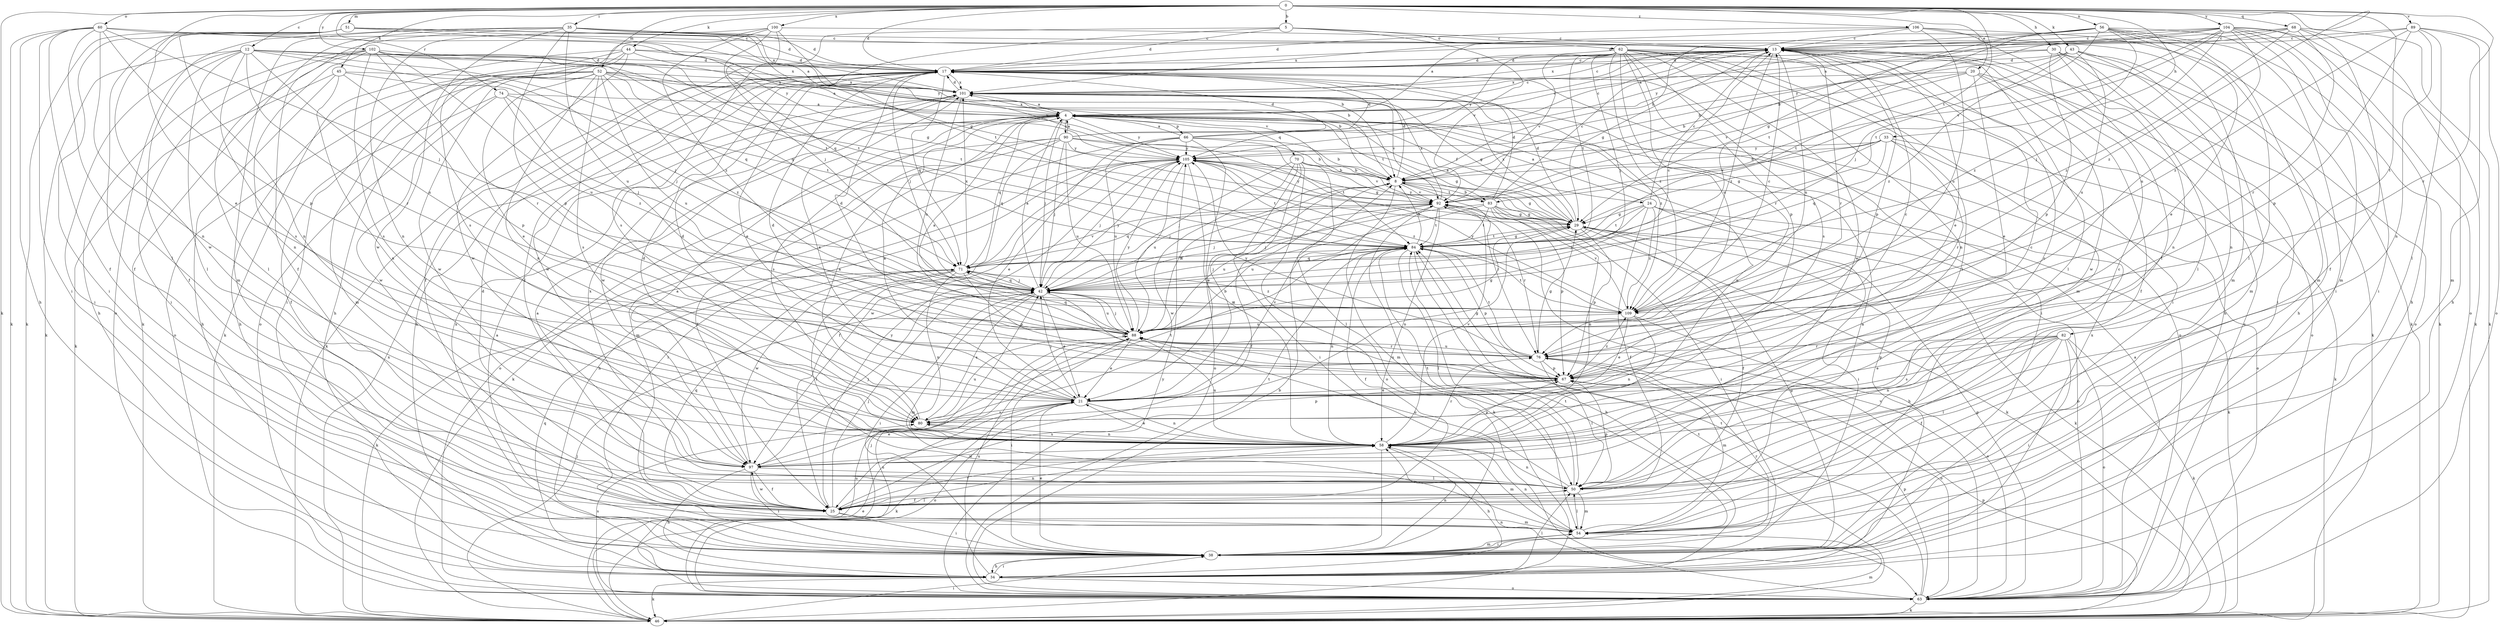 strict digraph  {
0;
4;
5;
8;
12;
13;
17;
20;
21;
24;
25;
29;
30;
33;
34;
35;
38;
42;
43;
44;
45;
46;
50;
51;
52;
54;
56;
58;
60;
62;
63;
66;
67;
68;
70;
71;
74;
76;
80;
82;
83;
84;
88;
89;
90;
92;
97;
100;
101;
102;
104;
105;
106;
109;
0 -> 5  [label=b];
0 -> 12  [label=c];
0 -> 17  [label=d];
0 -> 20  [label=e];
0 -> 21  [label=e];
0 -> 30  [label=h];
0 -> 33  [label=h];
0 -> 35  [label=i];
0 -> 43  [label=k];
0 -> 44  [label=k];
0 -> 45  [label=k];
0 -> 46  [label=k];
0 -> 51  [label=m];
0 -> 52  [label=m];
0 -> 56  [label=n];
0 -> 60  [label=o];
0 -> 68  [label=q];
0 -> 74  [label=r];
0 -> 76  [label=r];
0 -> 82  [label=t];
0 -> 83  [label=t];
0 -> 89  [label=v];
0 -> 100  [label=x];
0 -> 102  [label=y];
0 -> 104  [label=y];
0 -> 106  [label=z];
0 -> 109  [label=z];
4 -> 13  [label=c];
4 -> 24  [label=f];
4 -> 42  [label=j];
4 -> 58  [label=n];
4 -> 66  [label=p];
4 -> 70  [label=q];
4 -> 71  [label=q];
4 -> 80  [label=s];
4 -> 83  [label=t];
4 -> 90  [label=v];
4 -> 101  [label=x];
4 -> 105  [label=y];
5 -> 13  [label=c];
5 -> 17  [label=d];
5 -> 62  [label=o];
5 -> 80  [label=s];
5 -> 92  [label=v];
5 -> 105  [label=y];
8 -> 17  [label=d];
8 -> 25  [label=f];
8 -> 29  [label=g];
8 -> 42  [label=j];
8 -> 54  [label=m];
8 -> 76  [label=r];
8 -> 83  [label=t];
8 -> 92  [label=v];
12 -> 17  [label=d];
12 -> 25  [label=f];
12 -> 38  [label=i];
12 -> 42  [label=j];
12 -> 46  [label=k];
12 -> 50  [label=l];
12 -> 71  [label=q];
12 -> 76  [label=r];
12 -> 80  [label=s];
12 -> 84  [label=t];
12 -> 88  [label=u];
12 -> 101  [label=x];
13 -> 17  [label=d];
13 -> 21  [label=e];
13 -> 29  [label=g];
13 -> 46  [label=k];
13 -> 50  [label=l];
13 -> 67  [label=p];
13 -> 76  [label=r];
13 -> 88  [label=u];
13 -> 101  [label=x];
13 -> 109  [label=z];
17 -> 13  [label=c];
17 -> 21  [label=e];
17 -> 34  [label=h];
17 -> 38  [label=i];
17 -> 42  [label=j];
17 -> 46  [label=k];
17 -> 50  [label=l];
17 -> 63  [label=o];
17 -> 71  [label=q];
17 -> 97  [label=w];
17 -> 101  [label=x];
20 -> 8  [label=b];
20 -> 21  [label=e];
20 -> 25  [label=f];
20 -> 63  [label=o];
20 -> 92  [label=v];
20 -> 97  [label=w];
20 -> 101  [label=x];
21 -> 4  [label=a];
21 -> 8  [label=b];
21 -> 17  [label=d];
21 -> 29  [label=g];
21 -> 42  [label=j];
21 -> 46  [label=k];
21 -> 58  [label=n];
21 -> 63  [label=o];
21 -> 80  [label=s];
21 -> 92  [label=v];
21 -> 101  [label=x];
24 -> 4  [label=a];
24 -> 13  [label=c];
24 -> 25  [label=f];
24 -> 29  [label=g];
24 -> 38  [label=i];
24 -> 42  [label=j];
24 -> 46  [label=k];
24 -> 63  [label=o];
24 -> 84  [label=t];
24 -> 109  [label=z];
25 -> 4  [label=a];
25 -> 17  [label=d];
25 -> 38  [label=i];
25 -> 42  [label=j];
25 -> 50  [label=l];
25 -> 54  [label=m];
25 -> 58  [label=n];
25 -> 71  [label=q];
25 -> 84  [label=t];
25 -> 97  [label=w];
25 -> 105  [label=y];
29 -> 4  [label=a];
29 -> 17  [label=d];
29 -> 25  [label=f];
29 -> 34  [label=h];
29 -> 46  [label=k];
29 -> 67  [label=p];
29 -> 84  [label=t];
29 -> 101  [label=x];
29 -> 105  [label=y];
30 -> 4  [label=a];
30 -> 17  [label=d];
30 -> 34  [label=h];
30 -> 38  [label=i];
30 -> 50  [label=l];
30 -> 58  [label=n];
30 -> 67  [label=p];
33 -> 8  [label=b];
33 -> 29  [label=g];
33 -> 46  [label=k];
33 -> 63  [label=o];
33 -> 71  [label=q];
33 -> 76  [label=r];
33 -> 92  [label=v];
33 -> 105  [label=y];
34 -> 38  [label=i];
34 -> 46  [label=k];
34 -> 50  [label=l];
34 -> 63  [label=o];
34 -> 71  [label=q];
34 -> 88  [label=u];
34 -> 101  [label=x];
35 -> 13  [label=c];
35 -> 17  [label=d];
35 -> 25  [label=f];
35 -> 29  [label=g];
35 -> 46  [label=k];
35 -> 54  [label=m];
35 -> 63  [label=o];
35 -> 67  [label=p];
35 -> 88  [label=u];
35 -> 97  [label=w];
35 -> 101  [label=x];
38 -> 4  [label=a];
38 -> 21  [label=e];
38 -> 29  [label=g];
38 -> 34  [label=h];
38 -> 54  [label=m];
38 -> 58  [label=n];
38 -> 76  [label=r];
38 -> 84  [label=t];
38 -> 101  [label=x];
42 -> 4  [label=a];
42 -> 13  [label=c];
42 -> 21  [label=e];
42 -> 38  [label=i];
42 -> 54  [label=m];
42 -> 67  [label=p];
42 -> 71  [label=q];
42 -> 80  [label=s];
42 -> 88  [label=u];
42 -> 105  [label=y];
42 -> 109  [label=z];
43 -> 8  [label=b];
43 -> 17  [label=d];
43 -> 54  [label=m];
43 -> 58  [label=n];
43 -> 63  [label=o];
43 -> 84  [label=t];
43 -> 88  [label=u];
43 -> 109  [label=z];
44 -> 8  [label=b];
44 -> 17  [label=d];
44 -> 34  [label=h];
44 -> 38  [label=i];
44 -> 46  [label=k];
44 -> 63  [label=o];
44 -> 92  [label=v];
44 -> 97  [label=w];
45 -> 34  [label=h];
45 -> 42  [label=j];
45 -> 46  [label=k];
45 -> 58  [label=n];
45 -> 67  [label=p];
45 -> 101  [label=x];
46 -> 21  [label=e];
46 -> 38  [label=i];
46 -> 42  [label=j];
46 -> 54  [label=m];
46 -> 67  [label=p];
46 -> 84  [label=t];
46 -> 88  [label=u];
46 -> 101  [label=x];
50 -> 13  [label=c];
50 -> 25  [label=f];
50 -> 54  [label=m];
50 -> 58  [label=n];
50 -> 67  [label=p];
50 -> 84  [label=t];
50 -> 88  [label=u];
50 -> 101  [label=x];
51 -> 4  [label=a];
51 -> 8  [label=b];
51 -> 13  [label=c];
51 -> 17  [label=d];
51 -> 25  [label=f];
51 -> 38  [label=i];
51 -> 46  [label=k];
51 -> 58  [label=n];
51 -> 92  [label=v];
51 -> 97  [label=w];
52 -> 4  [label=a];
52 -> 8  [label=b];
52 -> 21  [label=e];
52 -> 34  [label=h];
52 -> 54  [label=m];
52 -> 58  [label=n];
52 -> 63  [label=o];
52 -> 80  [label=s];
52 -> 84  [label=t];
52 -> 88  [label=u];
52 -> 97  [label=w];
52 -> 101  [label=x];
52 -> 109  [label=z];
54 -> 4  [label=a];
54 -> 38  [label=i];
54 -> 50  [label=l];
54 -> 58  [label=n];
56 -> 8  [label=b];
56 -> 13  [label=c];
56 -> 21  [label=e];
56 -> 29  [label=g];
56 -> 38  [label=i];
56 -> 42  [label=j];
56 -> 46  [label=k];
56 -> 50  [label=l];
56 -> 54  [label=m];
56 -> 84  [label=t];
56 -> 109  [label=z];
58 -> 13  [label=c];
58 -> 17  [label=d];
58 -> 21  [label=e];
58 -> 25  [label=f];
58 -> 34  [label=h];
58 -> 38  [label=i];
58 -> 54  [label=m];
58 -> 67  [label=p];
58 -> 76  [label=r];
58 -> 80  [label=s];
58 -> 88  [label=u];
58 -> 92  [label=v];
58 -> 97  [label=w];
60 -> 13  [label=c];
60 -> 25  [label=f];
60 -> 34  [label=h];
60 -> 38  [label=i];
60 -> 42  [label=j];
60 -> 46  [label=k];
60 -> 50  [label=l];
60 -> 58  [label=n];
60 -> 67  [label=p];
60 -> 105  [label=y];
62 -> 17  [label=d];
62 -> 25  [label=f];
62 -> 34  [label=h];
62 -> 38  [label=i];
62 -> 42  [label=j];
62 -> 50  [label=l];
62 -> 54  [label=m];
62 -> 58  [label=n];
62 -> 67  [label=p];
62 -> 76  [label=r];
62 -> 80  [label=s];
62 -> 84  [label=t];
62 -> 88  [label=u];
62 -> 92  [label=v];
62 -> 97  [label=w];
62 -> 105  [label=y];
62 -> 109  [label=z];
63 -> 4  [label=a];
63 -> 8  [label=b];
63 -> 13  [label=c];
63 -> 29  [label=g];
63 -> 42  [label=j];
63 -> 46  [label=k];
63 -> 58  [label=n];
63 -> 67  [label=p];
63 -> 80  [label=s];
63 -> 84  [label=t];
63 -> 88  [label=u];
63 -> 92  [label=v];
63 -> 105  [label=y];
66 -> 4  [label=a];
66 -> 8  [label=b];
66 -> 13  [label=c];
66 -> 17  [label=d];
66 -> 21  [label=e];
66 -> 54  [label=m];
66 -> 63  [label=o];
66 -> 84  [label=t];
66 -> 88  [label=u];
66 -> 105  [label=y];
67 -> 13  [label=c];
67 -> 17  [label=d];
67 -> 21  [label=e];
67 -> 88  [label=u];
67 -> 109  [label=z];
68 -> 13  [label=c];
68 -> 17  [label=d];
68 -> 25  [label=f];
68 -> 34  [label=h];
68 -> 46  [label=k];
68 -> 76  [label=r];
68 -> 105  [label=y];
68 -> 109  [label=z];
70 -> 8  [label=b];
70 -> 21  [label=e];
70 -> 38  [label=i];
70 -> 42  [label=j];
70 -> 50  [label=l];
70 -> 63  [label=o];
70 -> 92  [label=v];
70 -> 97  [label=w];
71 -> 42  [label=j];
71 -> 46  [label=k];
71 -> 50  [label=l];
71 -> 58  [label=n];
71 -> 67  [label=p];
71 -> 84  [label=t];
71 -> 92  [label=v];
71 -> 97  [label=w];
71 -> 101  [label=x];
71 -> 109  [label=z];
74 -> 4  [label=a];
74 -> 25  [label=f];
74 -> 42  [label=j];
74 -> 84  [label=t];
74 -> 97  [label=w];
74 -> 109  [label=z];
76 -> 29  [label=g];
76 -> 50  [label=l];
76 -> 54  [label=m];
76 -> 63  [label=o];
76 -> 67  [label=p];
76 -> 84  [label=t];
76 -> 88  [label=u];
76 -> 105  [label=y];
80 -> 4  [label=a];
80 -> 58  [label=n];
80 -> 67  [label=p];
80 -> 84  [label=t];
80 -> 88  [label=u];
82 -> 21  [label=e];
82 -> 25  [label=f];
82 -> 38  [label=i];
82 -> 46  [label=k];
82 -> 50  [label=l];
82 -> 58  [label=n];
82 -> 63  [label=o];
82 -> 67  [label=p];
82 -> 76  [label=r];
82 -> 80  [label=s];
83 -> 8  [label=b];
83 -> 13  [label=c];
83 -> 17  [label=d];
83 -> 29  [label=g];
83 -> 38  [label=i];
83 -> 42  [label=j];
83 -> 46  [label=k];
83 -> 58  [label=n];
83 -> 67  [label=p];
83 -> 84  [label=t];
83 -> 88  [label=u];
84 -> 8  [label=b];
84 -> 25  [label=f];
84 -> 29  [label=g];
84 -> 34  [label=h];
84 -> 42  [label=j];
84 -> 50  [label=l];
84 -> 58  [label=n];
84 -> 67  [label=p];
84 -> 71  [label=q];
88 -> 4  [label=a];
88 -> 8  [label=b];
88 -> 17  [label=d];
88 -> 21  [label=e];
88 -> 29  [label=g];
88 -> 38  [label=i];
88 -> 42  [label=j];
88 -> 71  [label=q];
88 -> 76  [label=r];
88 -> 105  [label=y];
89 -> 4  [label=a];
89 -> 13  [label=c];
89 -> 50  [label=l];
89 -> 54  [label=m];
89 -> 58  [label=n];
89 -> 63  [label=o];
89 -> 67  [label=p];
89 -> 109  [label=z];
90 -> 4  [label=a];
90 -> 8  [label=b];
90 -> 13  [label=c];
90 -> 17  [label=d];
90 -> 25  [label=f];
90 -> 29  [label=g];
90 -> 42  [label=j];
90 -> 46  [label=k];
90 -> 63  [label=o];
90 -> 71  [label=q];
90 -> 88  [label=u];
90 -> 105  [label=y];
92 -> 29  [label=g];
92 -> 42  [label=j];
92 -> 46  [label=k];
92 -> 58  [label=n];
92 -> 71  [label=q];
92 -> 76  [label=r];
92 -> 84  [label=t];
92 -> 88  [label=u];
92 -> 101  [label=x];
92 -> 105  [label=y];
97 -> 4  [label=a];
97 -> 13  [label=c];
97 -> 21  [label=e];
97 -> 25  [label=f];
97 -> 34  [label=h];
97 -> 38  [label=i];
97 -> 42  [label=j];
97 -> 50  [label=l];
100 -> 13  [label=c];
100 -> 42  [label=j];
100 -> 58  [label=n];
100 -> 71  [label=q];
100 -> 80  [label=s];
100 -> 84  [label=t];
100 -> 109  [label=z];
101 -> 4  [label=a];
101 -> 13  [label=c];
101 -> 17  [label=d];
101 -> 29  [label=g];
101 -> 88  [label=u];
101 -> 92  [label=v];
101 -> 97  [label=w];
101 -> 109  [label=z];
102 -> 17  [label=d];
102 -> 29  [label=g];
102 -> 34  [label=h];
102 -> 38  [label=i];
102 -> 50  [label=l];
102 -> 58  [label=n];
102 -> 71  [label=q];
102 -> 76  [label=r];
102 -> 80  [label=s];
102 -> 84  [label=t];
102 -> 88  [label=u];
104 -> 4  [label=a];
104 -> 8  [label=b];
104 -> 13  [label=c];
104 -> 34  [label=h];
104 -> 38  [label=i];
104 -> 42  [label=j];
104 -> 46  [label=k];
104 -> 54  [label=m];
104 -> 63  [label=o];
104 -> 84  [label=t];
104 -> 88  [label=u];
104 -> 92  [label=v];
104 -> 105  [label=y];
105 -> 8  [label=b];
105 -> 25  [label=f];
105 -> 29  [label=g];
105 -> 34  [label=h];
105 -> 38  [label=i];
105 -> 42  [label=j];
105 -> 58  [label=n];
105 -> 84  [label=t];
105 -> 88  [label=u];
105 -> 97  [label=w];
105 -> 109  [label=z];
106 -> 13  [label=c];
106 -> 17  [label=d];
106 -> 46  [label=k];
106 -> 50  [label=l];
106 -> 54  [label=m];
106 -> 88  [label=u];
106 -> 101  [label=x];
109 -> 13  [label=c];
109 -> 21  [label=e];
109 -> 58  [label=n];
109 -> 63  [label=o];
109 -> 84  [label=t];
109 -> 88  [label=u];
109 -> 92  [label=v];
109 -> 105  [label=y];
}
